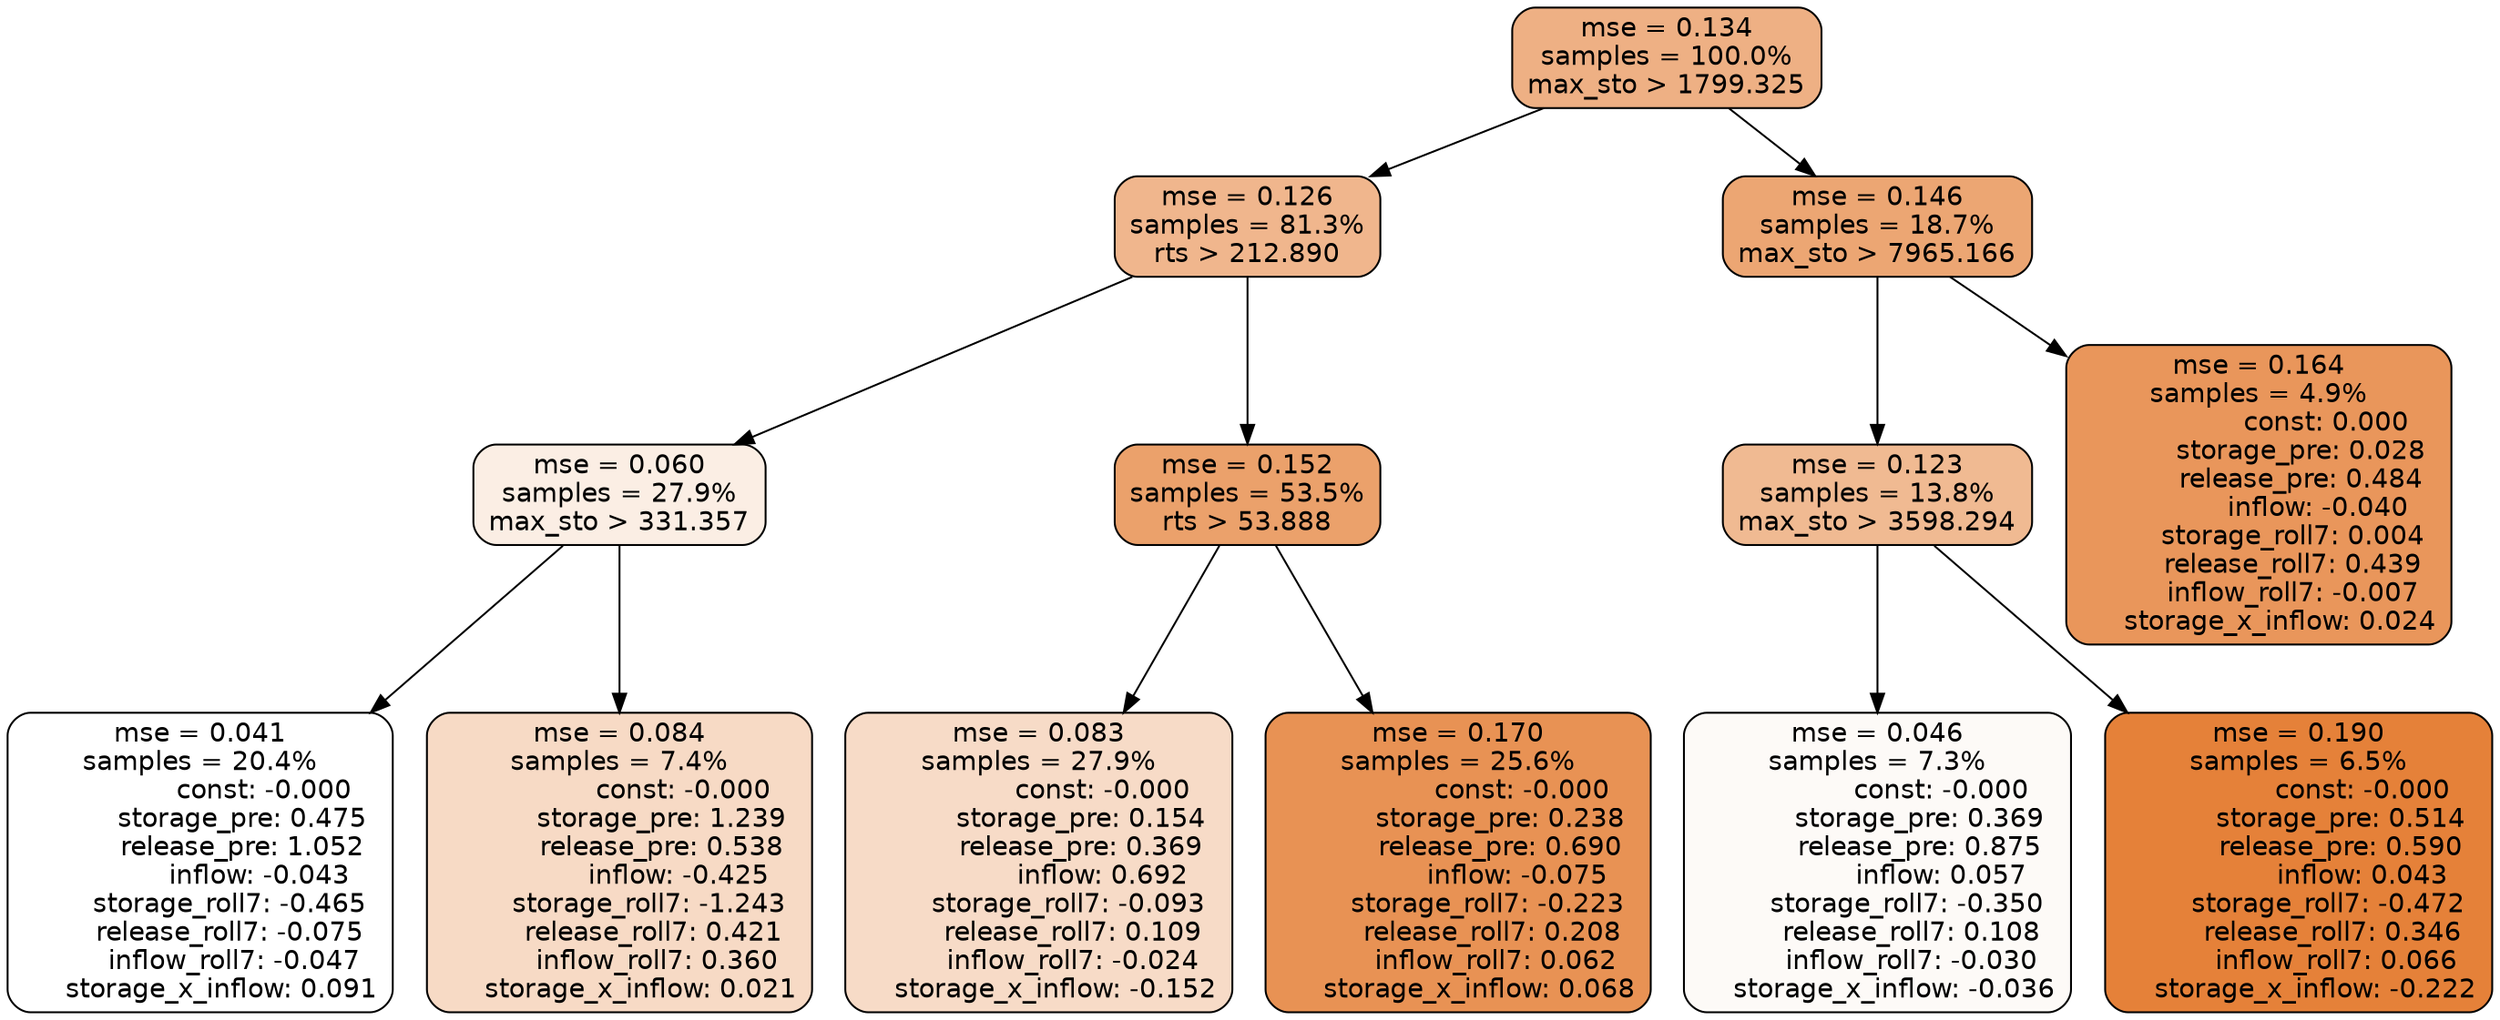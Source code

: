 digraph tree {
node [shape=rectangle, style="filled, rounded", color="black", fontname=helvetica] ;
edge [fontname=helvetica] ;
	"0" [label="mse = 0.134
samples = 100.0%
max_sto > 1799.325", fillcolor="#eeb084"]
	"1" [label="mse = 0.126
samples = 81.3%
rts > 212.890", fillcolor="#f0b68d"]
	"8" [label="mse = 0.146
samples = 18.7%
max_sto > 7965.166", fillcolor="#eca673"]
	"5" [label="mse = 0.060
samples = 27.9%
max_sto > 331.357", fillcolor="#fbeee4"]
	"2" [label="mse = 0.152
samples = 53.5%
rts > 53.888", fillcolor="#eba16b"]
	"9" [label="mse = 0.123
samples = 13.8%
max_sto > 3598.294", fillcolor="#f0ba92"]
	"12" [label="mse = 0.164
samples = 4.9%
                const: 0.000
          storage_pre: 0.028
          release_pre: 0.484
              inflow: -0.040
        storage_roll7: 0.004
        release_roll7: 0.439
        inflow_roll7: -0.007
     storage_x_inflow: 0.024", fillcolor="#e9965b"]
	"6" [label="mse = 0.041
samples = 20.4%
               const: -0.000
          storage_pre: 0.475
          release_pre: 1.052
              inflow: -0.043
       storage_roll7: -0.465
       release_roll7: -0.075
        inflow_roll7: -0.047
     storage_x_inflow: 0.091", fillcolor="#ffffff"]
	"7" [label="mse = 0.084
samples = 7.4%
               const: -0.000
          storage_pre: 1.239
          release_pre: 0.538
              inflow: -0.425
       storage_roll7: -1.243
        release_roll7: 0.421
         inflow_roll7: 0.360
     storage_x_inflow: 0.021", fillcolor="#f7dac5"]
	"3" [label="mse = 0.083
samples = 27.9%
               const: -0.000
          storage_pre: 0.154
          release_pre: 0.369
               inflow: 0.692
       storage_roll7: -0.093
        release_roll7: 0.109
        inflow_roll7: -0.024
    storage_x_inflow: -0.152", fillcolor="#f7dbc7"]
	"4" [label="mse = 0.170
samples = 25.6%
               const: -0.000
          storage_pre: 0.238
          release_pre: 0.690
              inflow: -0.075
       storage_roll7: -0.223
        release_roll7: 0.208
         inflow_roll7: 0.062
     storage_x_inflow: 0.068", fillcolor="#e89254"]
	"11" [label="mse = 0.046
samples = 7.3%
               const: -0.000
          storage_pre: 0.369
          release_pre: 0.875
               inflow: 0.057
       storage_roll7: -0.350
        release_roll7: 0.108
        inflow_roll7: -0.030
    storage_x_inflow: -0.036", fillcolor="#fdfaf7"]
	"10" [label="mse = 0.190
samples = 6.5%
               const: -0.000
          storage_pre: 0.514
          release_pre: 0.590
               inflow: 0.043
       storage_roll7: -0.472
        release_roll7: 0.346
         inflow_roll7: 0.066
    storage_x_inflow: -0.222", fillcolor="#e58139"]

	"0" -> "1"
	"0" -> "8"
	"1" -> "2"
	"1" -> "5"
	"8" -> "9"
	"8" -> "12"
	"5" -> "6"
	"5" -> "7"
	"2" -> "3"
	"2" -> "4"
	"9" -> "10"
	"9" -> "11"
}